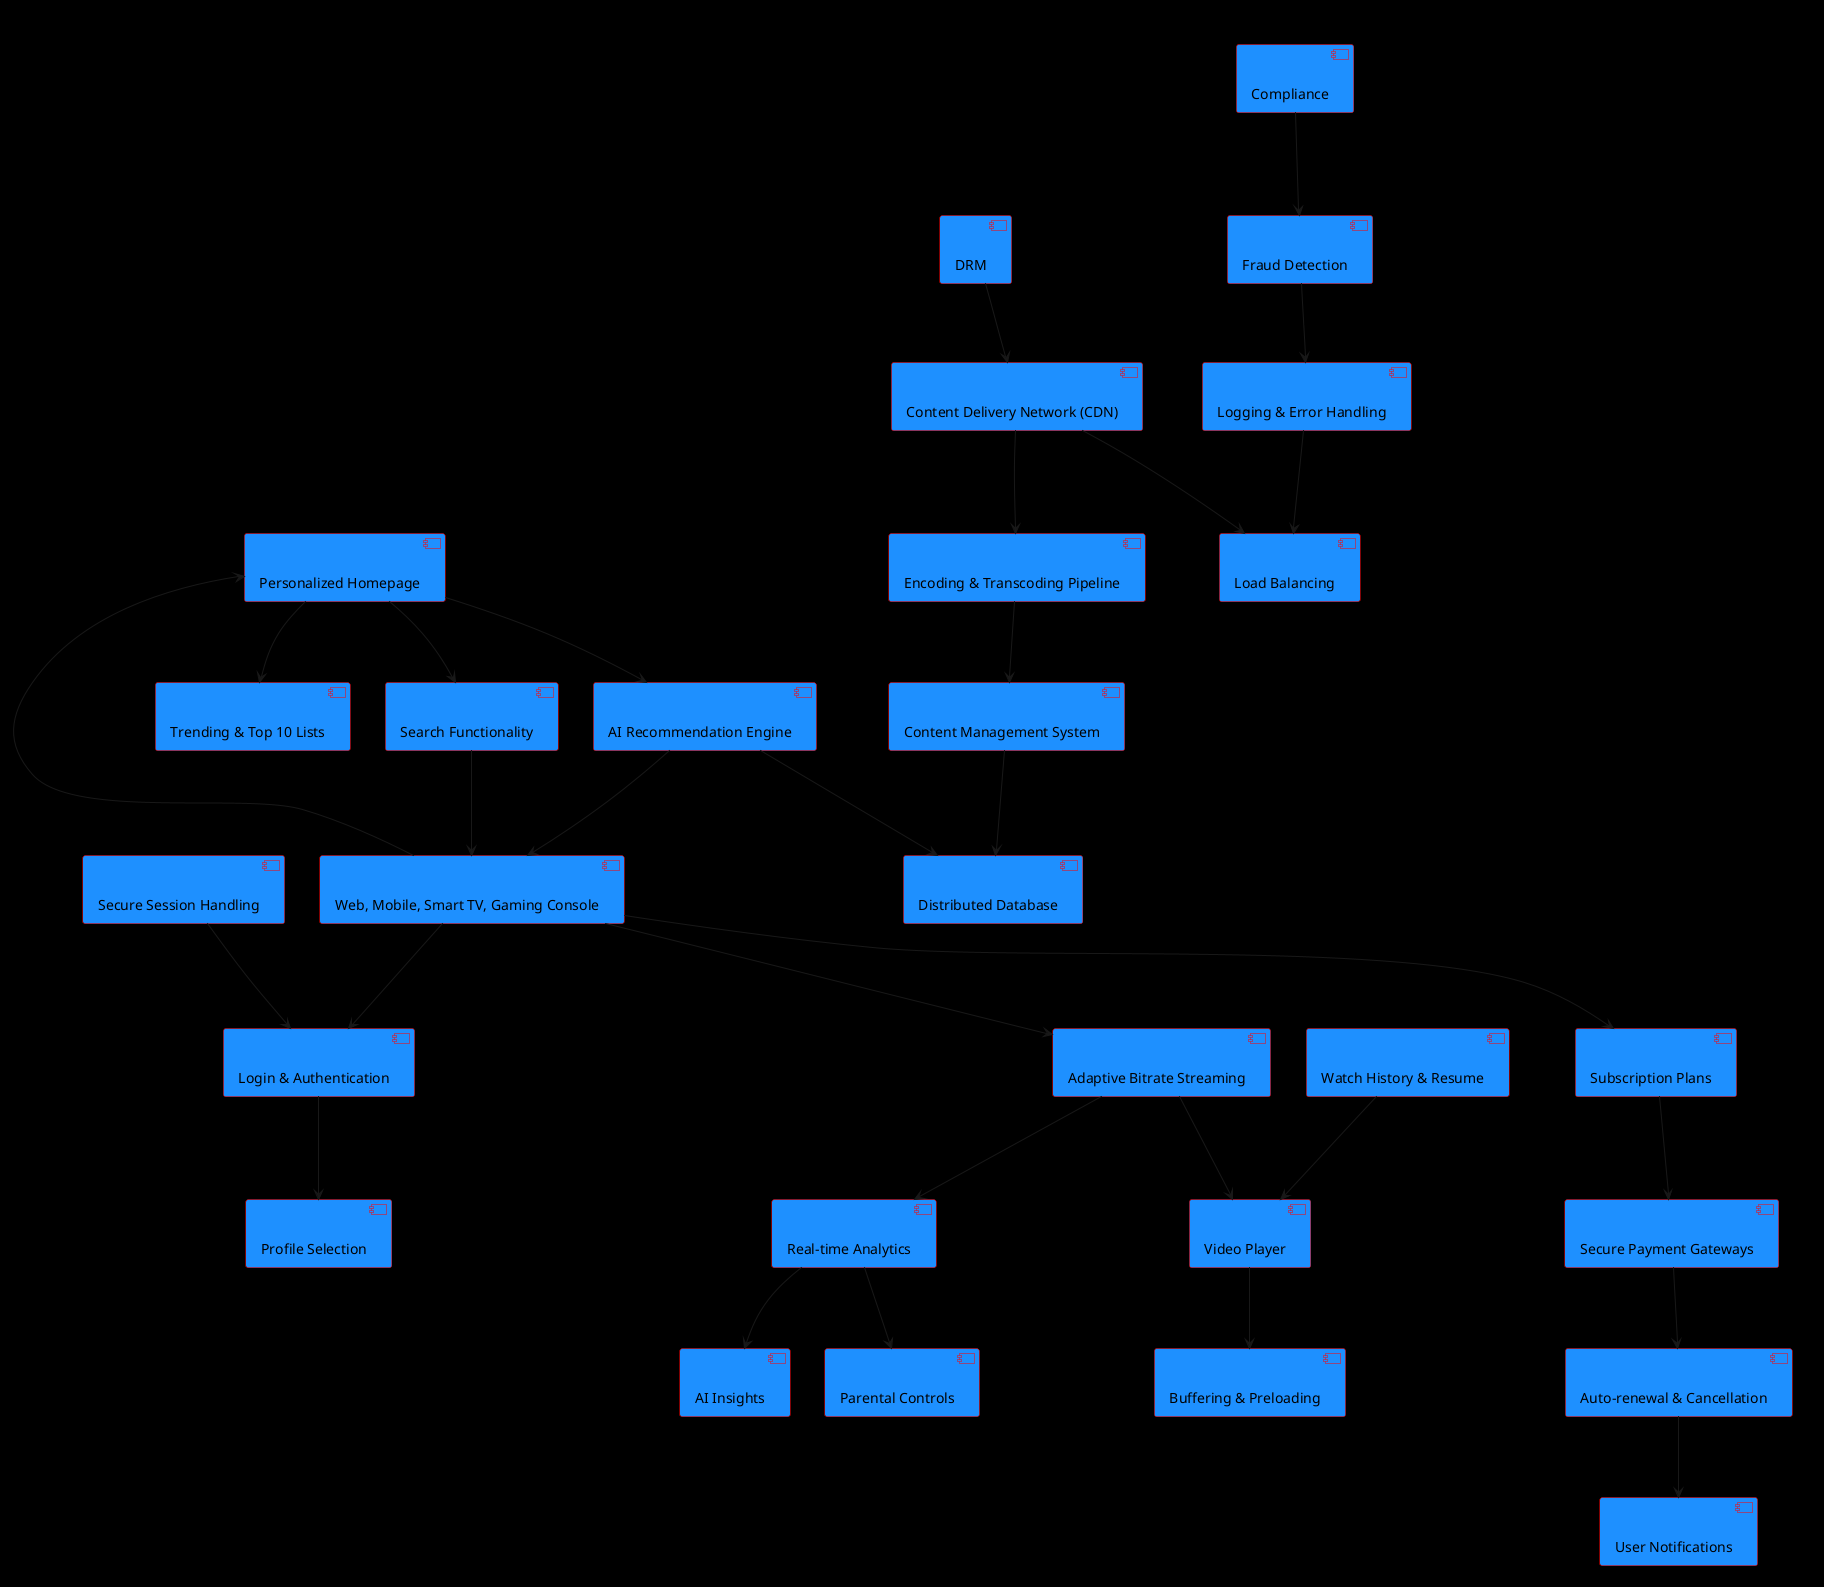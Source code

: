 @startuml
skinparam backgroundColor #000000
skinparam component {
    BackgroundColor #1E90FF
    BorderColor #FF0000
}

!define LightBlue #1E90FF
!define LightGreen #90EE90
!define LightYellow #F0E68C
!define LightOrange #FFA07A
!define LightGrey #D3D3D3
!define LightRed #FFB6C1

package "User Interaction & Authentication" {
    [Web, Mobile, Smart TV, Gaming Console] as UI1 << (L, LightBlue) >>
    [Login & Authentication] as UI2 << (L, LightBlue) >>
    [Profile Selection] as UI3 << (L, LightBlue) >>
    [Secure Session Handling] as UI4 << (L, LightBlue) >>
}

package "Content Discovery & Recommendation" {
    [Personalized Homepage] as CD1 << (L, LightGreen) >>
    [AI Recommendation Engine] as CD2 << (L, LightGreen) >>
    [Search Functionality] as CD3 << (L, LightGreen) >>
    [Trending & Top 10 Lists] as CD4 << (L, LightGreen) >>
}

package "Content Management & CDN Distribution" {
    [Distributed Database] as CM1 << (L, LightYellow) >>
    [Content Management System] as CM2 << (L, LightYellow) >>
    [Encoding & Transcoding Pipeline] as CM3 << (L, LightYellow) >>
    [Content Delivery Network (CDN)] as CM4 << (L, LightYellow) >>
    [DRM] as CM5 << (L, LightYellow) >>
}

package "Streaming & Playback" {
    [Adaptive Bitrate Streaming] as SP1 << (L, LightOrange) >>
    [Video Player] as SP2 << (L, LightOrange) >>
    [Buffering & Preloading] as SP3 << (L, LightOrange) >>
    [Watch History & Resume] as SP4 << (L, LightOrange) >>
}

package "User Activity & Engagement Tracking" {
    [Real-time Analytics] as UA1 << (L, LightGrey) >>
    [AI Insights] as UA2 << (L, LightGrey) >>
    [Parental Controls] as UA3 << (L, LightGrey) >>
}

package "Billing & Subscription Management" {
    [Subscription Plans] as BS1 << (L, LightRed) >>
    [Secure Payment Gateways] as BS2 << (L, LightRed) >>
    [Auto-renewal & Cancellation] as BS3 << (L, LightRed) >>
    [User Notifications] as BS4 << (L, LightRed) >>
}

package "System Monitoring & Security" {
    [Load Balancing] as SM1 << (L, LightGrey) >>
    [Logging & Error Handling] as SM2 << (L, LightGrey) >>
    [Fraud Detection] as SM3 << (L, LightGrey) >>
    [Compliance] as SM4 << (L, LightGrey) >>
}

UI1 --> UI2 : access
UI2 --> UI3 : selects profile
UI4 --> UI2 : secure authentication

UI1 --> CD1 : requests content
CD1 --> CD2 : fetch recommendations
CD2 --> UI1 : display recommendations
CD1 --> CD3 : performs search
CD3 --> UI1 : return search results
CD1 --> CD4 : show trending content

CD2 --> CM1 : stores user history
CM2 --> CM1 : processes content
CM3 --> CM2 : creates quality versions
CM4 --> CM3 : distributes content
CM5 --> CM4 : perform content protection

UI1 --> SP1 : stream content
SP1 --> SP2 : plays video
SP2 --> SP3 : manages buffering
SP4 --> SP2 : resume playback

SP1 --> UA1 : track user activity
UA1 --> UA2 : analyze insights
UA1 --> UA3 : apply parental controls

UI1 --> BS1 : selects subscription
BS1 --> BS2 : processes payments
BS2 --> BS3 : manages subscriptions
BS3 --> BS4 : notify users

CM4 --> SM1 : monitor traffic
SM2 --> SM1 : log activity
SM3 --> SM2 : detect anomalies
SM4 --> SM3 : ensure compliance

@enduml